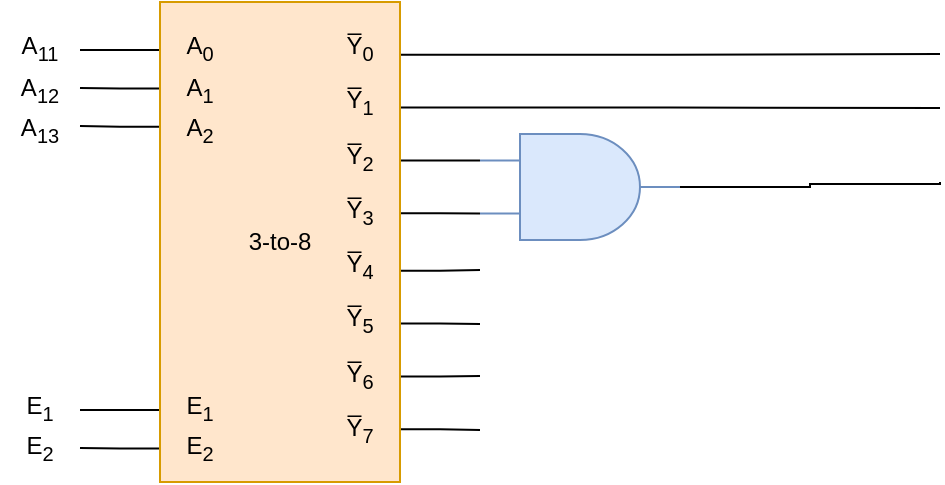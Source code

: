 <mxfile version="24.2.8" type="github">
  <diagram name="Page-1" id="wMXihCremsNAc0sntlir">
    <mxGraphModel dx="1050" dy="538" grid="1" gridSize="10" guides="1" tooltips="1" connect="1" arrows="1" fold="1" page="1" pageScale="1" pageWidth="850" pageHeight="1100" math="0" shadow="0">
      <root>
        <mxCell id="0" />
        <mxCell id="1" parent="0" />
        <mxCell id="dRk_QViRMOGvH4dLuAci-10" style="edgeStyle=orthogonalEdgeStyle;rounded=0;orthogonalLoop=1;jettySize=auto;html=1;exitX=0;exitY=0.1;exitDx=0;exitDy=0;exitPerimeter=0;endArrow=none;endFill=0;movable=0;resizable=0;rotatable=0;deletable=0;editable=0;locked=1;connectable=0;" edge="1" parent="1" source="dRk_QViRMOGvH4dLuAci-1">
          <mxGeometry relative="1" as="geometry">
            <mxPoint x="40" y="224" as="targetPoint" />
          </mxGeometry>
        </mxCell>
        <mxCell id="dRk_QViRMOGvH4dLuAci-12" style="edgeStyle=orthogonalEdgeStyle;rounded=0;orthogonalLoop=1;jettySize=auto;html=1;exitX=0;exitY=0.18;exitDx=0;exitDy=0;exitPerimeter=0;endArrow=none;endFill=0;movable=0;resizable=0;rotatable=0;deletable=0;editable=0;locked=1;connectable=0;" edge="1" parent="1" source="dRk_QViRMOGvH4dLuAci-1">
          <mxGeometry relative="1" as="geometry">
            <mxPoint x="40" y="243" as="targetPoint" />
          </mxGeometry>
        </mxCell>
        <mxCell id="dRk_QViRMOGvH4dLuAci-13" style="edgeStyle=orthogonalEdgeStyle;rounded=0;orthogonalLoop=1;jettySize=auto;html=1;exitX=0;exitY=0.26;exitDx=0;exitDy=0;exitPerimeter=0;endArrow=none;endFill=0;movable=0;resizable=0;rotatable=0;deletable=0;editable=0;locked=1;connectable=0;" edge="1" parent="1" source="dRk_QViRMOGvH4dLuAci-1">
          <mxGeometry relative="1" as="geometry">
            <mxPoint x="40" y="262" as="targetPoint" />
          </mxGeometry>
        </mxCell>
        <mxCell id="dRk_QViRMOGvH4dLuAci-15" style="edgeStyle=orthogonalEdgeStyle;rounded=0;orthogonalLoop=1;jettySize=auto;html=1;exitX=0;exitY=0.85;exitDx=0;exitDy=0;exitPerimeter=0;endArrow=none;endFill=0;movable=0;resizable=0;rotatable=0;deletable=0;editable=0;locked=1;connectable=0;" edge="1" parent="1" source="dRk_QViRMOGvH4dLuAci-1">
          <mxGeometry relative="1" as="geometry">
            <mxPoint x="40" y="404" as="targetPoint" />
          </mxGeometry>
        </mxCell>
        <mxCell id="dRk_QViRMOGvH4dLuAci-16" style="edgeStyle=orthogonalEdgeStyle;rounded=0;orthogonalLoop=1;jettySize=auto;html=1;exitX=0;exitY=0.93;exitDx=0;exitDy=0;exitPerimeter=0;endArrow=none;endFill=0;movable=0;resizable=0;rotatable=0;deletable=0;editable=0;locked=1;connectable=0;" edge="1" parent="1" source="dRk_QViRMOGvH4dLuAci-1">
          <mxGeometry relative="1" as="geometry">
            <mxPoint x="40" y="423" as="targetPoint" />
          </mxGeometry>
        </mxCell>
        <mxCell id="dRk_QViRMOGvH4dLuAci-52" style="edgeStyle=orthogonalEdgeStyle;rounded=0;orthogonalLoop=1;jettySize=auto;html=1;exitX=1;exitY=0.33;exitDx=0;exitDy=0;exitPerimeter=0;endArrow=none;endFill=0;entryX=0;entryY=0.25;entryDx=0;entryDy=0;entryPerimeter=0;" edge="1" parent="1" source="dRk_QViRMOGvH4dLuAci-1" target="dRk_QViRMOGvH4dLuAci-100">
          <mxGeometry relative="1" as="geometry">
            <mxPoint x="240" y="279" as="targetPoint" />
          </mxGeometry>
        </mxCell>
        <mxCell id="dRk_QViRMOGvH4dLuAci-53" style="edgeStyle=orthogonalEdgeStyle;rounded=0;orthogonalLoop=1;jettySize=auto;html=1;exitX=1;exitY=0.44;exitDx=0;exitDy=0;exitPerimeter=0;endArrow=none;endFill=0;entryX=0;entryY=0.75;entryDx=0;entryDy=0;entryPerimeter=0;" edge="1" parent="1" source="dRk_QViRMOGvH4dLuAci-1" target="dRk_QViRMOGvH4dLuAci-100">
          <mxGeometry relative="1" as="geometry">
            <mxPoint x="240" y="306" as="targetPoint" />
          </mxGeometry>
        </mxCell>
        <mxCell id="dRk_QViRMOGvH4dLuAci-54" style="edgeStyle=orthogonalEdgeStyle;rounded=0;orthogonalLoop=1;jettySize=auto;html=1;exitX=1;exitY=0.56;exitDx=0;exitDy=0;exitPerimeter=0;endArrow=none;endFill=0;" edge="1" parent="1" source="dRk_QViRMOGvH4dLuAci-1">
          <mxGeometry relative="1" as="geometry">
            <mxPoint x="240" y="334" as="targetPoint" />
          </mxGeometry>
        </mxCell>
        <mxCell id="dRk_QViRMOGvH4dLuAci-55" style="edgeStyle=orthogonalEdgeStyle;rounded=0;orthogonalLoop=1;jettySize=auto;html=1;exitX=1;exitY=0.67;exitDx=0;exitDy=0;exitPerimeter=0;endArrow=none;endFill=0;" edge="1" parent="1" source="dRk_QViRMOGvH4dLuAci-1">
          <mxGeometry relative="1" as="geometry">
            <mxPoint x="240" y="361" as="targetPoint" />
          </mxGeometry>
        </mxCell>
        <mxCell id="dRk_QViRMOGvH4dLuAci-56" style="edgeStyle=orthogonalEdgeStyle;rounded=0;orthogonalLoop=1;jettySize=auto;html=1;exitX=1;exitY=0.78;exitDx=0;exitDy=0;exitPerimeter=0;endArrow=none;endFill=0;" edge="1" parent="1" source="dRk_QViRMOGvH4dLuAci-1">
          <mxGeometry relative="1" as="geometry">
            <mxPoint x="240" y="387" as="targetPoint" />
          </mxGeometry>
        </mxCell>
        <mxCell id="dRk_QViRMOGvH4dLuAci-57" style="edgeStyle=orthogonalEdgeStyle;rounded=0;orthogonalLoop=1;jettySize=auto;html=1;exitX=1;exitY=0.89;exitDx=0;exitDy=0;exitPerimeter=0;endArrow=none;endFill=0;" edge="1" parent="1" source="dRk_QViRMOGvH4dLuAci-1">
          <mxGeometry relative="1" as="geometry">
            <mxPoint x="240" y="414" as="targetPoint" />
          </mxGeometry>
        </mxCell>
        <mxCell id="dRk_QViRMOGvH4dLuAci-103" style="edgeStyle=orthogonalEdgeStyle;rounded=0;orthogonalLoop=1;jettySize=auto;html=1;exitX=1;exitY=0.11;exitDx=0;exitDy=0;exitPerimeter=0;endArrow=none;endFill=0;" edge="1" parent="1" source="dRk_QViRMOGvH4dLuAci-1">
          <mxGeometry relative="1" as="geometry">
            <mxPoint x="470" y="226" as="targetPoint" />
          </mxGeometry>
        </mxCell>
        <mxCell id="dRk_QViRMOGvH4dLuAci-104" style="edgeStyle=orthogonalEdgeStyle;rounded=0;orthogonalLoop=1;jettySize=auto;html=1;exitX=1;exitY=0.22;exitDx=0;exitDy=0;exitPerimeter=0;endArrow=none;endFill=0;" edge="1" parent="1" source="dRk_QViRMOGvH4dLuAci-1">
          <mxGeometry relative="1" as="geometry">
            <mxPoint x="470" y="253" as="targetPoint" />
          </mxGeometry>
        </mxCell>
        <mxCell id="dRk_QViRMOGvH4dLuAci-1" value="&lt;div&gt;3-to-8&lt;/div&gt;" style="rounded=0;whiteSpace=wrap;html=1;points=[[0,0.1,0,0,0],[0,0.18,0,0,0],[0,0.26,0,0,0],[0,0.85,0,0,0],[0,0.93,0,0,0],[1,0.11,0,0,0],[1,0.22,0,0,0],[1,0.33,0,0,0],[1,0.44,0,0,0],[1,0.56,0,0,0],[1,0.67,0,0,0],[1,0.78,0,0,0],[1,0.89,0,0,0]];fillColor=#ffe6cc;strokeColor=#d79b00;movable=1;resizable=1;rotatable=1;deletable=1;editable=1;locked=0;connectable=1;" vertex="1" parent="1">
          <mxGeometry x="80" y="200" width="120" height="240" as="geometry" />
        </mxCell>
        <mxCell id="dRk_QViRMOGvH4dLuAci-17" value="A&lt;sub&gt;0&lt;/sub&gt;" style="text;html=1;align=center;verticalAlign=middle;whiteSpace=wrap;rounded=0;movable=0;resizable=0;rotatable=0;deletable=0;editable=0;locked=1;connectable=0;" vertex="1" parent="1">
          <mxGeometry x="80" y="213" width="40" height="20" as="geometry" />
        </mxCell>
        <mxCell id="dRk_QViRMOGvH4dLuAci-18" value="A&lt;sub&gt;1&lt;/sub&gt;" style="text;html=1;align=center;verticalAlign=middle;whiteSpace=wrap;rounded=0;movable=0;resizable=0;rotatable=0;deletable=0;editable=0;locked=1;connectable=0;" vertex="1" parent="1">
          <mxGeometry x="80" y="234" width="40" height="20" as="geometry" />
        </mxCell>
        <mxCell id="dRk_QViRMOGvH4dLuAci-19" value="A&lt;sub&gt;2&lt;/sub&gt;" style="text;html=1;align=center;verticalAlign=middle;whiteSpace=wrap;rounded=0;movable=0;resizable=0;rotatable=0;deletable=0;editable=0;locked=1;connectable=0;" vertex="1" parent="1">
          <mxGeometry x="80" y="254" width="40" height="20" as="geometry" />
        </mxCell>
        <mxCell id="dRk_QViRMOGvH4dLuAci-24" value="E&lt;sub&gt;1&lt;/sub&gt;" style="text;html=1;align=center;verticalAlign=middle;whiteSpace=wrap;rounded=0;movable=0;resizable=0;rotatable=0;deletable=0;editable=0;locked=1;connectable=0;" vertex="1" parent="1">
          <mxGeometry x="80" y="393" width="40" height="20" as="geometry" />
        </mxCell>
        <mxCell id="dRk_QViRMOGvH4dLuAci-25" value="E&lt;sub&gt;2&lt;/sub&gt;" style="text;html=1;align=center;verticalAlign=middle;whiteSpace=wrap;rounded=0;movable=0;resizable=0;rotatable=0;deletable=0;editable=0;locked=1;connectable=0;" vertex="1" parent="1">
          <mxGeometry x="80" y="413" width="40" height="20" as="geometry" />
        </mxCell>
        <mxCell id="dRk_QViRMOGvH4dLuAci-45" value="A&lt;sub&gt;11&lt;/sub&gt;" style="text;html=1;align=center;verticalAlign=middle;whiteSpace=wrap;rounded=0;movable=0;resizable=0;rotatable=0;deletable=0;editable=0;locked=1;connectable=0;" vertex="1" parent="1">
          <mxGeometry y="213" width="40" height="20" as="geometry" />
        </mxCell>
        <mxCell id="dRk_QViRMOGvH4dLuAci-46" value="A&lt;sub&gt;12&lt;/sub&gt;" style="text;html=1;align=center;verticalAlign=middle;whiteSpace=wrap;rounded=0;movable=0;resizable=0;rotatable=0;deletable=0;editable=0;locked=1;connectable=0;" vertex="1" parent="1">
          <mxGeometry y="234" width="40" height="20" as="geometry" />
        </mxCell>
        <mxCell id="dRk_QViRMOGvH4dLuAci-47" value="A&lt;sub&gt;13&lt;/sub&gt;" style="text;html=1;align=center;verticalAlign=middle;whiteSpace=wrap;rounded=0;movable=0;resizable=0;rotatable=0;deletable=0;editable=0;locked=1;connectable=0;" vertex="1" parent="1">
          <mxGeometry y="254" width="40" height="20" as="geometry" />
        </mxCell>
        <mxCell id="dRk_QViRMOGvH4dLuAci-48" value="E&lt;sub&gt;1&lt;/sub&gt;" style="text;html=1;align=center;verticalAlign=middle;whiteSpace=wrap;rounded=0;movable=0;resizable=0;rotatable=0;deletable=0;editable=0;locked=1;connectable=0;" vertex="1" parent="1">
          <mxGeometry y="393" width="40" height="20" as="geometry" />
        </mxCell>
        <mxCell id="dRk_QViRMOGvH4dLuAci-49" value="E&lt;sub&gt;2&lt;/sub&gt;" style="text;html=1;align=center;verticalAlign=middle;whiteSpace=wrap;rounded=0;movable=0;resizable=0;rotatable=0;deletable=0;editable=0;locked=1;connectable=0;" vertex="1" parent="1">
          <mxGeometry y="413" width="40" height="20" as="geometry" />
        </mxCell>
        <mxCell id="dRk_QViRMOGvH4dLuAci-59" value="Y̅&lt;sub&gt;0&lt;/sub&gt;" style="text;html=1;align=center;verticalAlign=middle;whiteSpace=wrap;rounded=0;movable=0;resizable=0;rotatable=0;deletable=0;editable=0;locked=1;connectable=0;" vertex="1" parent="1">
          <mxGeometry x="160" y="213" width="40" height="20" as="geometry" />
        </mxCell>
        <mxCell id="dRk_QViRMOGvH4dLuAci-60" value="Y̅&lt;sub&gt;1&lt;/sub&gt;" style="text;html=1;align=center;verticalAlign=middle;whiteSpace=wrap;rounded=0;movable=0;resizable=0;rotatable=0;deletable=0;editable=0;locked=1;connectable=0;" vertex="1" parent="1">
          <mxGeometry x="160" y="240" width="40" height="20" as="geometry" />
        </mxCell>
        <mxCell id="dRk_QViRMOGvH4dLuAci-62" value="Y̅&lt;sub&gt;2&lt;/sub&gt;" style="text;html=1;align=center;verticalAlign=middle;whiteSpace=wrap;rounded=0;movable=0;resizable=0;rotatable=0;deletable=0;editable=0;locked=1;connectable=0;" vertex="1" parent="1">
          <mxGeometry x="160" y="268" width="40" height="20" as="geometry" />
        </mxCell>
        <mxCell id="dRk_QViRMOGvH4dLuAci-63" value="Y̅&lt;sub&gt;3&lt;/sub&gt;" style="text;html=1;align=center;verticalAlign=middle;whiteSpace=wrap;rounded=0;movable=0;resizable=0;rotatable=0;deletable=0;editable=0;locked=1;connectable=0;" vertex="1" parent="1">
          <mxGeometry x="160" y="295" width="40" height="20" as="geometry" />
        </mxCell>
        <mxCell id="dRk_QViRMOGvH4dLuAci-64" value="Y̅&lt;sub&gt;4&lt;/sub&gt;" style="text;html=1;align=center;verticalAlign=middle;whiteSpace=wrap;rounded=0;movable=0;resizable=0;rotatable=0;deletable=0;editable=0;locked=1;connectable=0;" vertex="1" parent="1">
          <mxGeometry x="160" y="322" width="40" height="20" as="geometry" />
        </mxCell>
        <mxCell id="dRk_QViRMOGvH4dLuAci-65" value="Y̅&lt;sub&gt;5&lt;/sub&gt;" style="text;html=1;align=center;verticalAlign=middle;whiteSpace=wrap;rounded=0;movable=0;resizable=0;rotatable=0;deletable=0;editable=0;locked=1;connectable=0;" vertex="1" parent="1">
          <mxGeometry x="160" y="349" width="40" height="20" as="geometry" />
        </mxCell>
        <mxCell id="dRk_QViRMOGvH4dLuAci-66" value="Y̅&lt;sub&gt;6&lt;/sub&gt;" style="text;html=1;align=center;verticalAlign=middle;whiteSpace=wrap;rounded=0;movable=0;resizable=0;rotatable=0;deletable=0;editable=0;locked=1;connectable=0;" vertex="1" parent="1">
          <mxGeometry x="160" y="377" width="40" height="20" as="geometry" />
        </mxCell>
        <mxCell id="dRk_QViRMOGvH4dLuAci-67" value="Y̅&lt;sub&gt;7&lt;/sub&gt;" style="text;html=1;align=center;verticalAlign=middle;whiteSpace=wrap;rounded=0;movable=0;resizable=0;rotatable=0;deletable=0;editable=0;locked=1;connectable=0;" vertex="1" parent="1">
          <mxGeometry x="160" y="404" width="40" height="20" as="geometry" />
        </mxCell>
        <mxCell id="dRk_QViRMOGvH4dLuAci-105" style="edgeStyle=orthogonalEdgeStyle;rounded=0;orthogonalLoop=1;jettySize=auto;html=1;exitX=1;exitY=0.5;exitDx=0;exitDy=0;exitPerimeter=0;endArrow=none;endFill=0;" edge="1" parent="1" source="dRk_QViRMOGvH4dLuAci-100">
          <mxGeometry relative="1" as="geometry">
            <mxPoint x="470" y="290" as="targetPoint" />
            <Array as="points">
              <mxPoint x="405" y="293" />
              <mxPoint x="405" y="291" />
            </Array>
          </mxGeometry>
        </mxCell>
        <mxCell id="dRk_QViRMOGvH4dLuAci-100" value="" style="verticalLabelPosition=bottom;shadow=0;dashed=0;align=center;html=1;verticalAlign=top;shape=mxgraph.electrical.logic_gates.logic_gate;operation=and;rotation=0;fillColor=#dae8fc;strokeColor=#6c8ebf;" vertex="1" parent="1">
          <mxGeometry x="240" y="266" width="100" height="53" as="geometry" />
        </mxCell>
      </root>
    </mxGraphModel>
  </diagram>
</mxfile>
